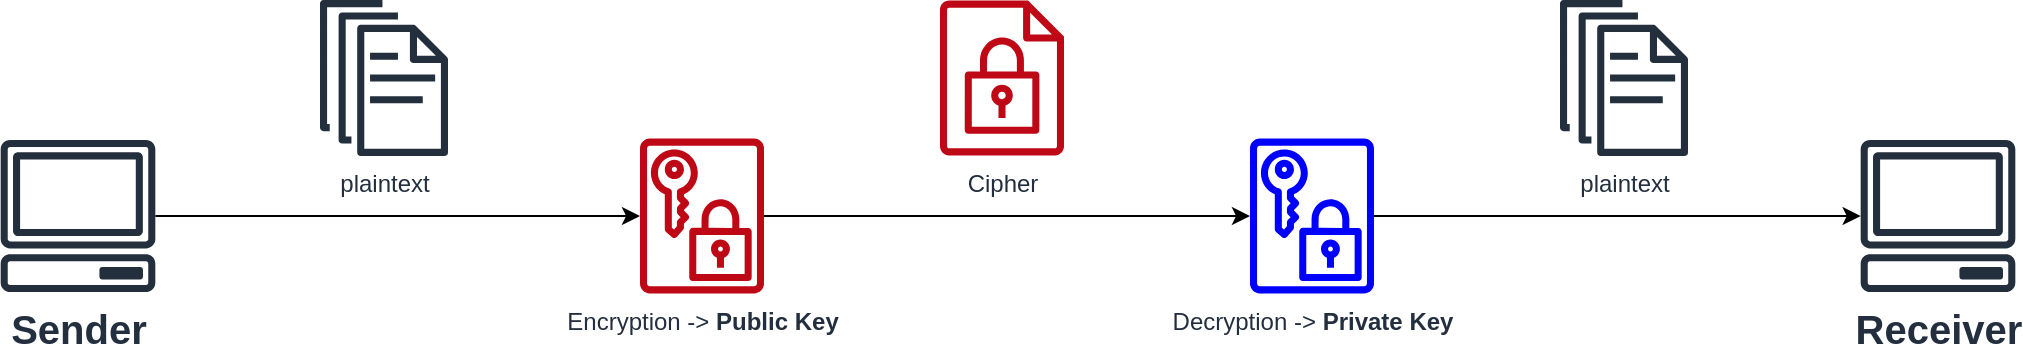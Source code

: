 <mxfile version="21.5.1" type="device">
  <diagram name="Page-1" id="I74EVGXsY92pDwFl4vaT">
    <mxGraphModel dx="1084" dy="1184" grid="1" gridSize="10" guides="1" tooltips="1" connect="1" arrows="1" fold="1" page="1" pageScale="1" pageWidth="827" pageHeight="1169" math="0" shadow="0">
      <root>
        <mxCell id="0" />
        <mxCell id="1" parent="0" />
        <mxCell id="xqNTv5u822Kl-cCpjx48-8" style="edgeStyle=orthogonalEdgeStyle;rounded=0;orthogonalLoop=1;jettySize=auto;html=1;" edge="1" parent="1" source="xqNTv5u822Kl-cCpjx48-1" target="xqNTv5u822Kl-cCpjx48-6">
          <mxGeometry relative="1" as="geometry" />
        </mxCell>
        <mxCell id="xqNTv5u822Kl-cCpjx48-1" value="Sender" style="sketch=0;outlineConnect=0;fontColor=#232F3E;gradientColor=none;fillColor=#232F3D;strokeColor=none;dashed=0;verticalLabelPosition=bottom;verticalAlign=top;align=center;html=1;fontSize=20;fontStyle=1;aspect=fixed;pointerEvents=1;shape=mxgraph.aws4.client;" vertex="1" parent="1">
          <mxGeometry x="140" y="420" width="78" height="76" as="geometry" />
        </mxCell>
        <mxCell id="xqNTv5u822Kl-cCpjx48-3" value="plaintext" style="sketch=0;outlineConnect=0;fontColor=#232F3E;gradientColor=none;fillColor=#232F3D;strokeColor=none;dashed=0;verticalLabelPosition=bottom;verticalAlign=top;align=center;html=1;fontSize=12;fontStyle=0;aspect=fixed;pointerEvents=1;shape=mxgraph.aws4.documents;" vertex="1" parent="1">
          <mxGeometry x="300" y="350" width="64" height="78" as="geometry" />
        </mxCell>
        <mxCell id="xqNTv5u822Kl-cCpjx48-11" style="edgeStyle=orthogonalEdgeStyle;rounded=0;orthogonalLoop=1;jettySize=auto;html=1;" edge="1" parent="1" source="xqNTv5u822Kl-cCpjx48-6" target="xqNTv5u822Kl-cCpjx48-9">
          <mxGeometry relative="1" as="geometry" />
        </mxCell>
        <mxCell id="xqNTv5u822Kl-cCpjx48-6" value="Encryption -&amp;gt; &lt;b&gt;Public Key&lt;/b&gt;" style="sketch=0;outlineConnect=0;fontColor=#232F3E;gradientColor=none;fillColor=#BF0816;strokeColor=none;dashed=0;verticalLabelPosition=bottom;verticalAlign=top;align=center;html=1;fontSize=12;fontStyle=0;aspect=fixed;pointerEvents=1;shape=mxgraph.aws4.data_encryption_key;" vertex="1" parent="1">
          <mxGeometry x="460" y="419" width="62" height="78" as="geometry" />
        </mxCell>
        <mxCell id="xqNTv5u822Kl-cCpjx48-7" value="Cipher" style="sketch=0;outlineConnect=0;fontColor=#232F3E;gradientColor=none;fillColor=#BF0816;strokeColor=none;dashed=0;verticalLabelPosition=bottom;verticalAlign=top;align=center;html=1;fontSize=12;fontStyle=0;aspect=fixed;pointerEvents=1;shape=mxgraph.aws4.encrypted_data;" vertex="1" parent="1">
          <mxGeometry x="610" y="350" width="62" height="78" as="geometry" />
        </mxCell>
        <mxCell id="xqNTv5u822Kl-cCpjx48-12" style="edgeStyle=orthogonalEdgeStyle;rounded=0;orthogonalLoop=1;jettySize=auto;html=1;" edge="1" parent="1" source="xqNTv5u822Kl-cCpjx48-9" target="xqNTv5u822Kl-cCpjx48-10">
          <mxGeometry relative="1" as="geometry" />
        </mxCell>
        <mxCell id="xqNTv5u822Kl-cCpjx48-9" value="Decryption -&amp;gt; &lt;b&gt;Private Key&lt;/b&gt;" style="sketch=0;outlineConnect=0;fontColor=#232F3E;gradientColor=none;fillColor=#0000FF;strokeColor=none;dashed=0;verticalLabelPosition=bottom;verticalAlign=top;align=center;html=1;fontSize=12;fontStyle=0;aspect=fixed;pointerEvents=1;shape=mxgraph.aws4.data_encryption_key;" vertex="1" parent="1">
          <mxGeometry x="765" y="419" width="62" height="78" as="geometry" />
        </mxCell>
        <mxCell id="xqNTv5u822Kl-cCpjx48-10" value="Receiver" style="sketch=0;outlineConnect=0;fontColor=#232F3E;gradientColor=none;fillColor=#232F3D;strokeColor=none;dashed=0;verticalLabelPosition=bottom;verticalAlign=top;align=center;html=1;fontSize=20;fontStyle=1;aspect=fixed;pointerEvents=1;shape=mxgraph.aws4.client;" vertex="1" parent="1">
          <mxGeometry x="1070" y="420" width="78" height="76" as="geometry" />
        </mxCell>
        <mxCell id="xqNTv5u822Kl-cCpjx48-13" value="plaintext" style="sketch=0;outlineConnect=0;fontColor=#232F3E;gradientColor=none;fillColor=#232F3D;strokeColor=none;dashed=0;verticalLabelPosition=bottom;verticalAlign=top;align=center;html=1;fontSize=12;fontStyle=0;aspect=fixed;pointerEvents=1;shape=mxgraph.aws4.documents;" vertex="1" parent="1">
          <mxGeometry x="920" y="350" width="64" height="78" as="geometry" />
        </mxCell>
      </root>
    </mxGraphModel>
  </diagram>
</mxfile>
